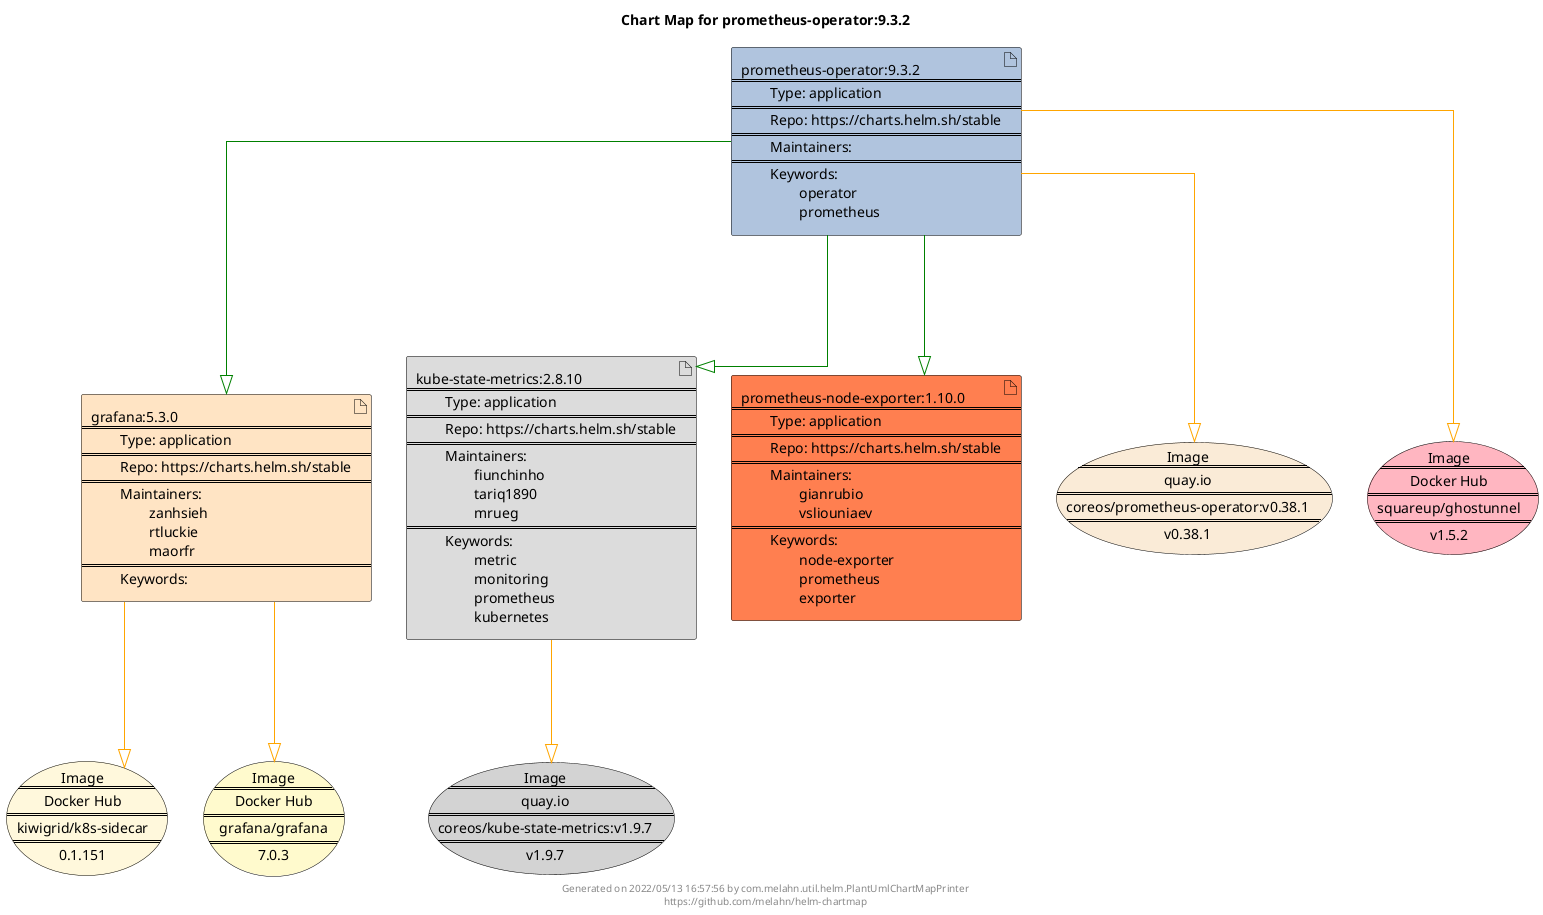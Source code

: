 @startuml
skinparam linetype ortho
skinparam backgroundColor white
skinparam usecaseBorderColor black
skinparam usecaseArrowColor LightSlateGray
skinparam artifactBorderColor black
skinparam artifactArrowColor LightSlateGray

title Chart Map for prometheus-operator:9.3.2

'There are 4 referenced Helm Charts
artifact "grafana:5.3.0\n====\n\tType: application\n====\n\tRepo: https://charts.helm.sh/stable\n====\n\tMaintainers: \n\t\tzanhsieh\n\t\trtluckie\n\t\tmaorfr\n====\n\tKeywords: " as grafana_5_3_0 #Bisque
artifact "kube-state-metrics:2.8.10\n====\n\tType: application\n====\n\tRepo: https://charts.helm.sh/stable\n====\n\tMaintainers: \n\t\tfiunchinho\n\t\ttariq1890\n\t\tmrueg\n====\n\tKeywords: \n\t\tmetric\n\t\tmonitoring\n\t\tprometheus\n\t\tkubernetes" as kube_state_metrics_2_8_10 #Gainsboro
artifact "prometheus-operator:9.3.2\n====\n\tType: application\n====\n\tRepo: https://charts.helm.sh/stable\n====\n\tMaintainers: \n====\n\tKeywords: \n\t\toperator\n\t\tprometheus" as prometheus_operator_9_3_2 #LightSteelBlue
artifact "prometheus-node-exporter:1.10.0\n====\n\tType: application\n====\n\tRepo: https://charts.helm.sh/stable\n====\n\tMaintainers: \n\t\tgianrubio\n\t\tvsliouniaev\n====\n\tKeywords: \n\t\tnode-exporter\n\t\tprometheus\n\t\texporter" as prometheus_node_exporter_1_10_0 #Coral

'There are 5 referenced Docker Images
usecase "Image\n====\nquay.io\n====\ncoreos/prometheus-operator:v0.38.1\n====\nv0.38.1" as quay_io_coreos_prometheus_operator_v0_38_1 #AntiqueWhite
usecase "Image\n====\nDocker Hub\n====\nkiwigrid/k8s-sidecar\n====\n0.1.151" as kiwigrid_k8s_sidecar_0_1_151 #Cornsilk
usecase "Image\n====\nquay.io\n====\ncoreos/kube-state-metrics:v1.9.7\n====\nv1.9.7" as quay_io_coreos_kube_state_metrics_v1_9_7 #LightGrey
usecase "Image\n====\nDocker Hub\n====\ngrafana/grafana\n====\n7.0.3" as grafana_grafana_7_0_3 #LemonChiffon
usecase "Image\n====\nDocker Hub\n====\nsquareup/ghostunnel\n====\nv1.5.2" as squareup_ghostunnel_v1_5_2 #LightPink

'Chart Dependencies
prometheus_operator_9_3_2--[#green]-|>grafana_5_3_0
prometheus_operator_9_3_2--[#green]-|>kube_state_metrics_2_8_10
prometheus_operator_9_3_2--[#green]-|>prometheus_node_exporter_1_10_0
grafana_5_3_0--[#orange]-|>kiwigrid_k8s_sidecar_0_1_151
grafana_5_3_0--[#orange]-|>grafana_grafana_7_0_3
kube_state_metrics_2_8_10--[#orange]-|>quay_io_coreos_kube_state_metrics_v1_9_7
prometheus_operator_9_3_2--[#orange]-|>squareup_ghostunnel_v1_5_2
prometheus_operator_9_3_2--[#orange]-|>quay_io_coreos_prometheus_operator_v0_38_1

center footer Generated on 2022/05/13 16:57:56 by com.melahn.util.helm.PlantUmlChartMapPrinter\nhttps://github.com/melahn/helm-chartmap
@enduml
